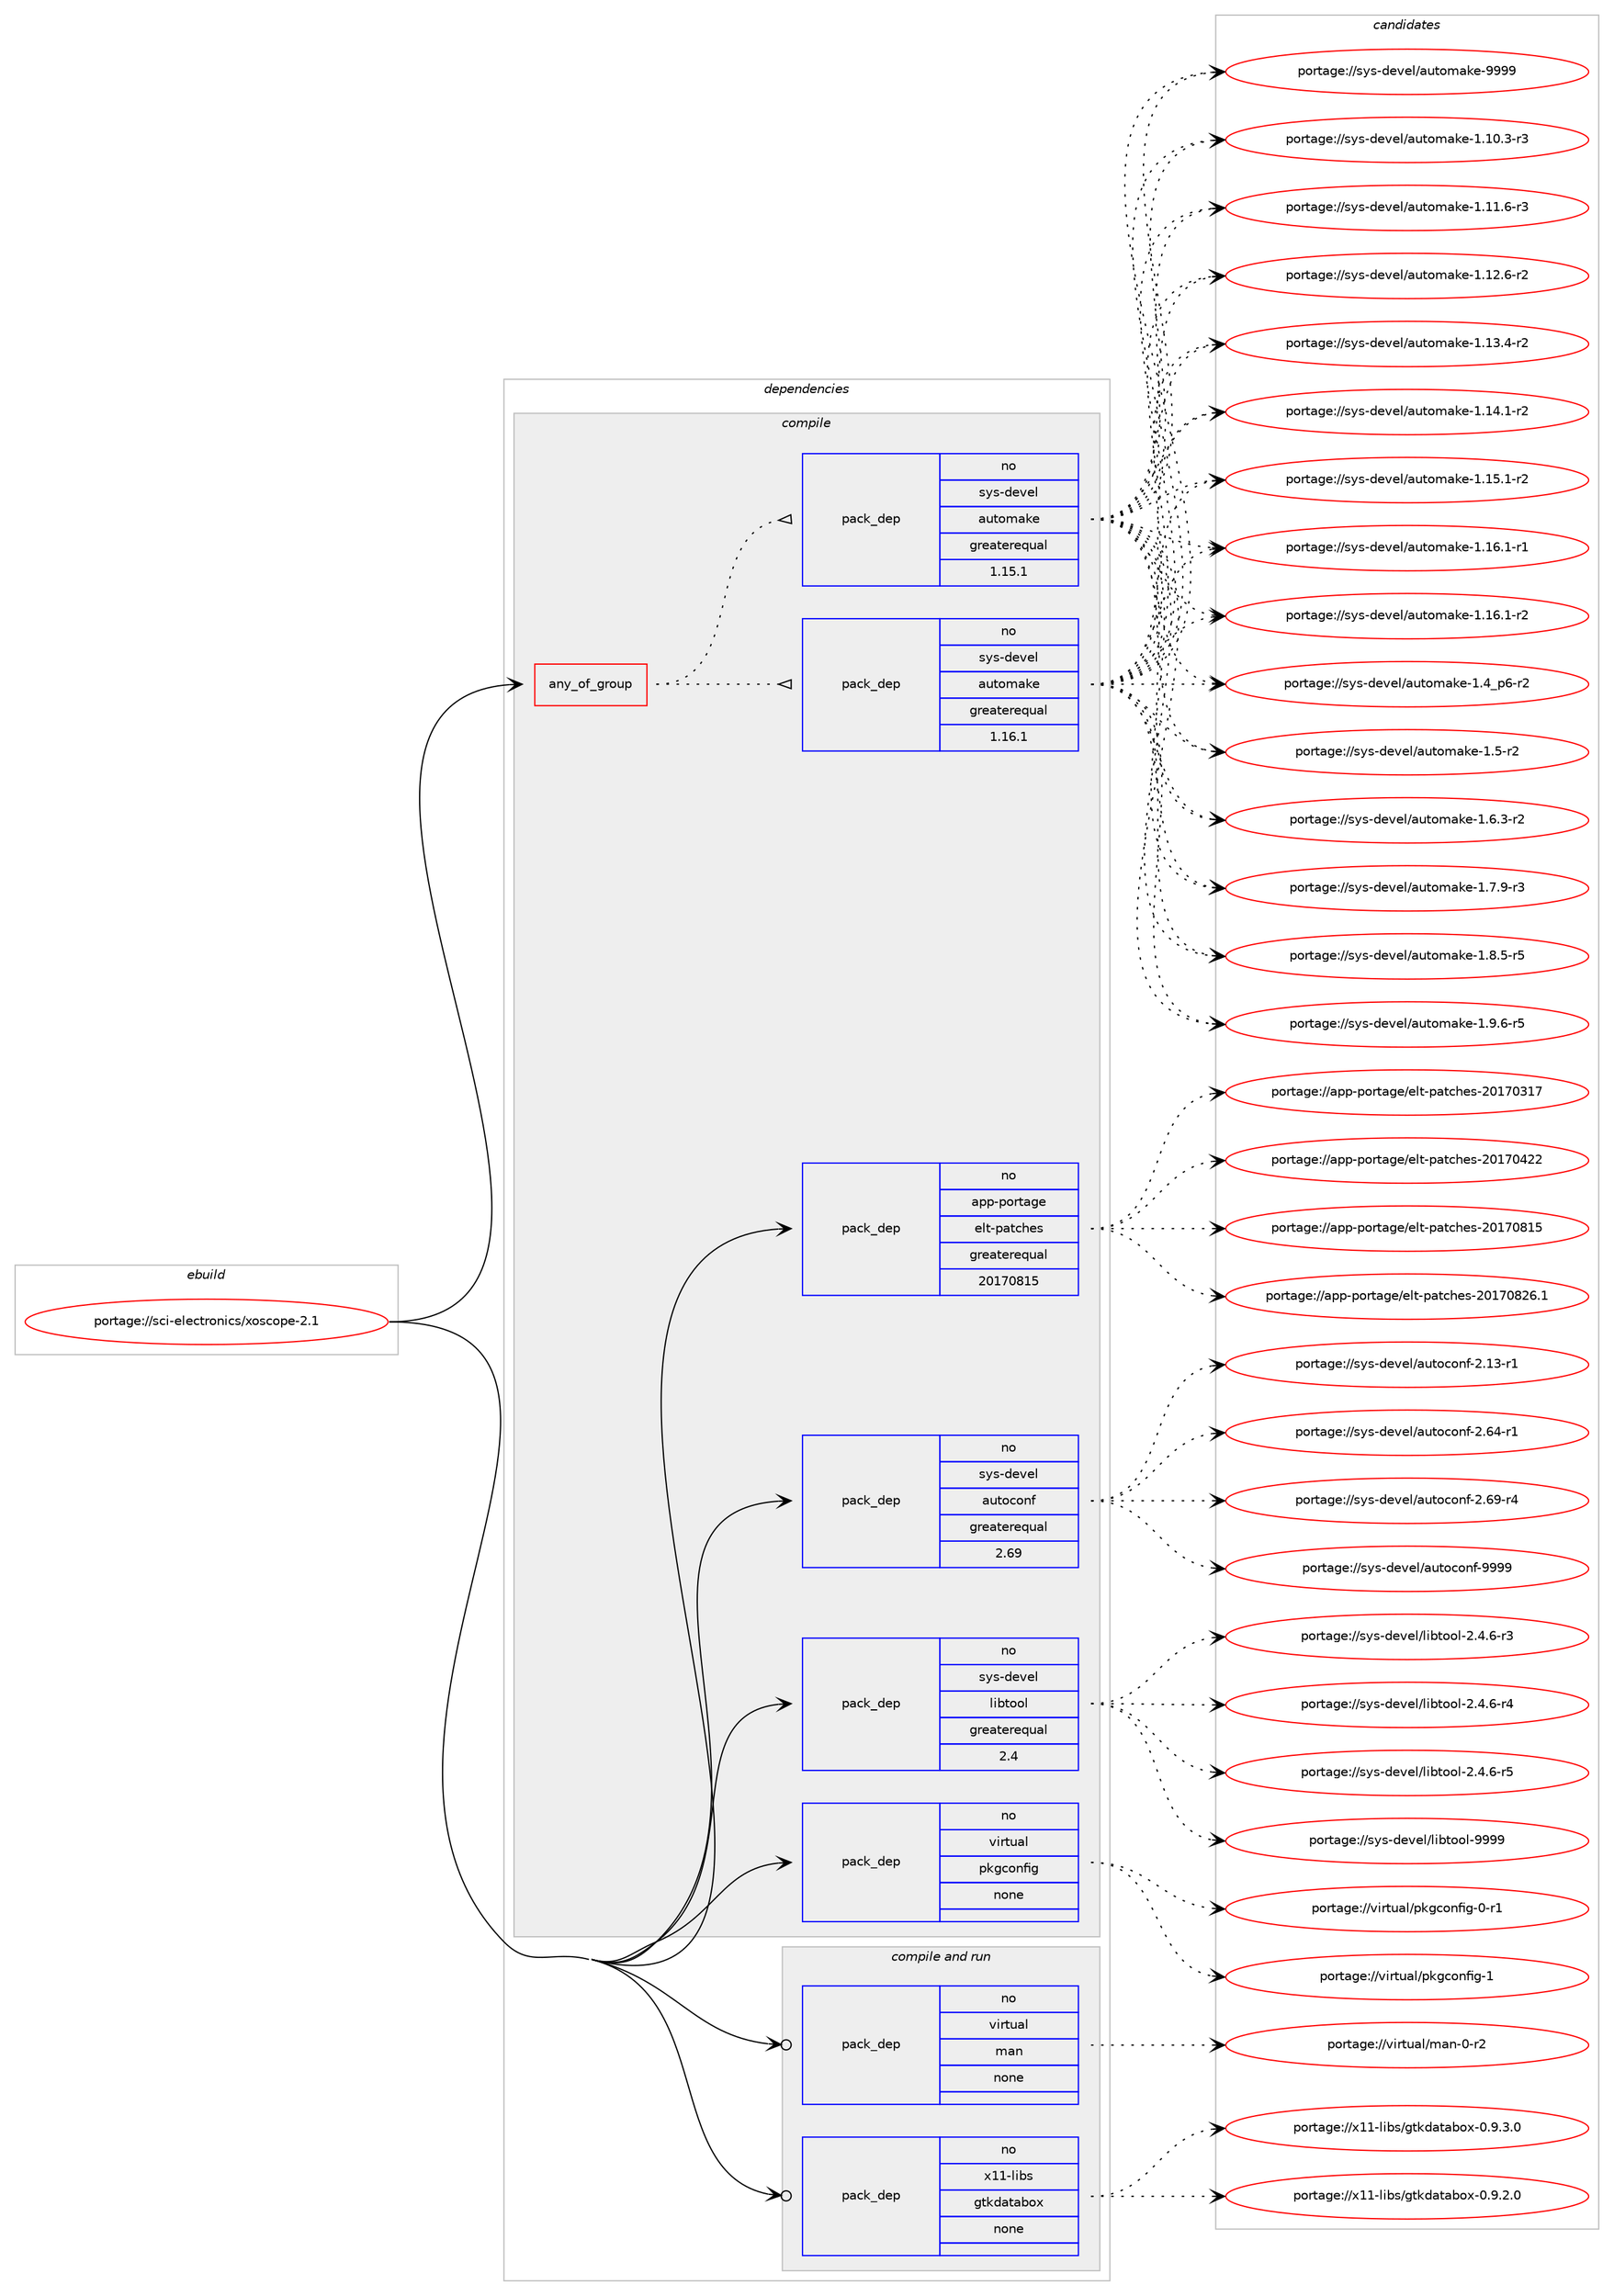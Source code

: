 digraph prolog {

# *************
# Graph options
# *************

newrank=true;
concentrate=true;
compound=true;
graph [rankdir=LR,fontname=Helvetica,fontsize=10,ranksep=1.5];#, ranksep=2.5, nodesep=0.2];
edge  [arrowhead=vee];
node  [fontname=Helvetica,fontsize=10];

# **********
# The ebuild
# **********

subgraph cluster_leftcol {
color=gray;
rank=same;
label=<<i>ebuild</i>>;
id [label="portage://sci-electronics/xoscope-2.1", color=red, width=4, href="../sci-electronics/xoscope-2.1.svg"];
}

# ****************
# The dependencies
# ****************

subgraph cluster_midcol {
color=gray;
label=<<i>dependencies</i>>;
subgraph cluster_compile {
fillcolor="#eeeeee";
style=filled;
label=<<i>compile</i>>;
subgraph any6357 {
dependency386764 [label=<<TABLE BORDER="0" CELLBORDER="1" CELLSPACING="0" CELLPADDING="4"><TR><TD CELLPADDING="10">any_of_group</TD></TR></TABLE>>, shape=none, color=red];subgraph pack284443 {
dependency386765 [label=<<TABLE BORDER="0" CELLBORDER="1" CELLSPACING="0" CELLPADDING="4" WIDTH="220"><TR><TD ROWSPAN="6" CELLPADDING="30">pack_dep</TD></TR><TR><TD WIDTH="110">no</TD></TR><TR><TD>sys-devel</TD></TR><TR><TD>automake</TD></TR><TR><TD>greaterequal</TD></TR><TR><TD>1.16.1</TD></TR></TABLE>>, shape=none, color=blue];
}
dependency386764:e -> dependency386765:w [weight=20,style="dotted",arrowhead="oinv"];
subgraph pack284444 {
dependency386766 [label=<<TABLE BORDER="0" CELLBORDER="1" CELLSPACING="0" CELLPADDING="4" WIDTH="220"><TR><TD ROWSPAN="6" CELLPADDING="30">pack_dep</TD></TR><TR><TD WIDTH="110">no</TD></TR><TR><TD>sys-devel</TD></TR><TR><TD>automake</TD></TR><TR><TD>greaterequal</TD></TR><TR><TD>1.15.1</TD></TR></TABLE>>, shape=none, color=blue];
}
dependency386764:e -> dependency386766:w [weight=20,style="dotted",arrowhead="oinv"];
}
id:e -> dependency386764:w [weight=20,style="solid",arrowhead="vee"];
subgraph pack284445 {
dependency386767 [label=<<TABLE BORDER="0" CELLBORDER="1" CELLSPACING="0" CELLPADDING="4" WIDTH="220"><TR><TD ROWSPAN="6" CELLPADDING="30">pack_dep</TD></TR><TR><TD WIDTH="110">no</TD></TR><TR><TD>app-portage</TD></TR><TR><TD>elt-patches</TD></TR><TR><TD>greaterequal</TD></TR><TR><TD>20170815</TD></TR></TABLE>>, shape=none, color=blue];
}
id:e -> dependency386767:w [weight=20,style="solid",arrowhead="vee"];
subgraph pack284446 {
dependency386768 [label=<<TABLE BORDER="0" CELLBORDER="1" CELLSPACING="0" CELLPADDING="4" WIDTH="220"><TR><TD ROWSPAN="6" CELLPADDING="30">pack_dep</TD></TR><TR><TD WIDTH="110">no</TD></TR><TR><TD>sys-devel</TD></TR><TR><TD>autoconf</TD></TR><TR><TD>greaterequal</TD></TR><TR><TD>2.69</TD></TR></TABLE>>, shape=none, color=blue];
}
id:e -> dependency386768:w [weight=20,style="solid",arrowhead="vee"];
subgraph pack284447 {
dependency386769 [label=<<TABLE BORDER="0" CELLBORDER="1" CELLSPACING="0" CELLPADDING="4" WIDTH="220"><TR><TD ROWSPAN="6" CELLPADDING="30">pack_dep</TD></TR><TR><TD WIDTH="110">no</TD></TR><TR><TD>sys-devel</TD></TR><TR><TD>libtool</TD></TR><TR><TD>greaterequal</TD></TR><TR><TD>2.4</TD></TR></TABLE>>, shape=none, color=blue];
}
id:e -> dependency386769:w [weight=20,style="solid",arrowhead="vee"];
subgraph pack284448 {
dependency386770 [label=<<TABLE BORDER="0" CELLBORDER="1" CELLSPACING="0" CELLPADDING="4" WIDTH="220"><TR><TD ROWSPAN="6" CELLPADDING="30">pack_dep</TD></TR><TR><TD WIDTH="110">no</TD></TR><TR><TD>virtual</TD></TR><TR><TD>pkgconfig</TD></TR><TR><TD>none</TD></TR><TR><TD></TD></TR></TABLE>>, shape=none, color=blue];
}
id:e -> dependency386770:w [weight=20,style="solid",arrowhead="vee"];
}
subgraph cluster_compileandrun {
fillcolor="#eeeeee";
style=filled;
label=<<i>compile and run</i>>;
subgraph pack284449 {
dependency386771 [label=<<TABLE BORDER="0" CELLBORDER="1" CELLSPACING="0" CELLPADDING="4" WIDTH="220"><TR><TD ROWSPAN="6" CELLPADDING="30">pack_dep</TD></TR><TR><TD WIDTH="110">no</TD></TR><TR><TD>virtual</TD></TR><TR><TD>man</TD></TR><TR><TD>none</TD></TR><TR><TD></TD></TR></TABLE>>, shape=none, color=blue];
}
id:e -> dependency386771:w [weight=20,style="solid",arrowhead="odotvee"];
subgraph pack284450 {
dependency386772 [label=<<TABLE BORDER="0" CELLBORDER="1" CELLSPACING="0" CELLPADDING="4" WIDTH="220"><TR><TD ROWSPAN="6" CELLPADDING="30">pack_dep</TD></TR><TR><TD WIDTH="110">no</TD></TR><TR><TD>x11-libs</TD></TR><TR><TD>gtkdatabox</TD></TR><TR><TD>none</TD></TR><TR><TD></TD></TR></TABLE>>, shape=none, color=blue];
}
id:e -> dependency386772:w [weight=20,style="solid",arrowhead="odotvee"];
}
subgraph cluster_run {
fillcolor="#eeeeee";
style=filled;
label=<<i>run</i>>;
}
}

# **************
# The candidates
# **************

subgraph cluster_choices {
rank=same;
color=gray;
label=<<i>candidates</i>>;

subgraph choice284443 {
color=black;
nodesep=1;
choiceportage11512111545100101118101108479711711611110997107101454946494846514511451 [label="portage://sys-devel/automake-1.10.3-r3", color=red, width=4,href="../sys-devel/automake-1.10.3-r3.svg"];
choiceportage11512111545100101118101108479711711611110997107101454946494946544511451 [label="portage://sys-devel/automake-1.11.6-r3", color=red, width=4,href="../sys-devel/automake-1.11.6-r3.svg"];
choiceportage11512111545100101118101108479711711611110997107101454946495046544511450 [label="portage://sys-devel/automake-1.12.6-r2", color=red, width=4,href="../sys-devel/automake-1.12.6-r2.svg"];
choiceportage11512111545100101118101108479711711611110997107101454946495146524511450 [label="portage://sys-devel/automake-1.13.4-r2", color=red, width=4,href="../sys-devel/automake-1.13.4-r2.svg"];
choiceportage11512111545100101118101108479711711611110997107101454946495246494511450 [label="portage://sys-devel/automake-1.14.1-r2", color=red, width=4,href="../sys-devel/automake-1.14.1-r2.svg"];
choiceportage11512111545100101118101108479711711611110997107101454946495346494511450 [label="portage://sys-devel/automake-1.15.1-r2", color=red, width=4,href="../sys-devel/automake-1.15.1-r2.svg"];
choiceportage11512111545100101118101108479711711611110997107101454946495446494511449 [label="portage://sys-devel/automake-1.16.1-r1", color=red, width=4,href="../sys-devel/automake-1.16.1-r1.svg"];
choiceportage11512111545100101118101108479711711611110997107101454946495446494511450 [label="portage://sys-devel/automake-1.16.1-r2", color=red, width=4,href="../sys-devel/automake-1.16.1-r2.svg"];
choiceportage115121115451001011181011084797117116111109971071014549465295112544511450 [label="portage://sys-devel/automake-1.4_p6-r2", color=red, width=4,href="../sys-devel/automake-1.4_p6-r2.svg"];
choiceportage11512111545100101118101108479711711611110997107101454946534511450 [label="portage://sys-devel/automake-1.5-r2", color=red, width=4,href="../sys-devel/automake-1.5-r2.svg"];
choiceportage115121115451001011181011084797117116111109971071014549465446514511450 [label="portage://sys-devel/automake-1.6.3-r2", color=red, width=4,href="../sys-devel/automake-1.6.3-r2.svg"];
choiceportage115121115451001011181011084797117116111109971071014549465546574511451 [label="portage://sys-devel/automake-1.7.9-r3", color=red, width=4,href="../sys-devel/automake-1.7.9-r3.svg"];
choiceportage115121115451001011181011084797117116111109971071014549465646534511453 [label="portage://sys-devel/automake-1.8.5-r5", color=red, width=4,href="../sys-devel/automake-1.8.5-r5.svg"];
choiceportage115121115451001011181011084797117116111109971071014549465746544511453 [label="portage://sys-devel/automake-1.9.6-r5", color=red, width=4,href="../sys-devel/automake-1.9.6-r5.svg"];
choiceportage115121115451001011181011084797117116111109971071014557575757 [label="portage://sys-devel/automake-9999", color=red, width=4,href="../sys-devel/automake-9999.svg"];
dependency386765:e -> choiceportage11512111545100101118101108479711711611110997107101454946494846514511451:w [style=dotted,weight="100"];
dependency386765:e -> choiceportage11512111545100101118101108479711711611110997107101454946494946544511451:w [style=dotted,weight="100"];
dependency386765:e -> choiceportage11512111545100101118101108479711711611110997107101454946495046544511450:w [style=dotted,weight="100"];
dependency386765:e -> choiceportage11512111545100101118101108479711711611110997107101454946495146524511450:w [style=dotted,weight="100"];
dependency386765:e -> choiceportage11512111545100101118101108479711711611110997107101454946495246494511450:w [style=dotted,weight="100"];
dependency386765:e -> choiceportage11512111545100101118101108479711711611110997107101454946495346494511450:w [style=dotted,weight="100"];
dependency386765:e -> choiceportage11512111545100101118101108479711711611110997107101454946495446494511449:w [style=dotted,weight="100"];
dependency386765:e -> choiceportage11512111545100101118101108479711711611110997107101454946495446494511450:w [style=dotted,weight="100"];
dependency386765:e -> choiceportage115121115451001011181011084797117116111109971071014549465295112544511450:w [style=dotted,weight="100"];
dependency386765:e -> choiceportage11512111545100101118101108479711711611110997107101454946534511450:w [style=dotted,weight="100"];
dependency386765:e -> choiceportage115121115451001011181011084797117116111109971071014549465446514511450:w [style=dotted,weight="100"];
dependency386765:e -> choiceportage115121115451001011181011084797117116111109971071014549465546574511451:w [style=dotted,weight="100"];
dependency386765:e -> choiceportage115121115451001011181011084797117116111109971071014549465646534511453:w [style=dotted,weight="100"];
dependency386765:e -> choiceportage115121115451001011181011084797117116111109971071014549465746544511453:w [style=dotted,weight="100"];
dependency386765:e -> choiceportage115121115451001011181011084797117116111109971071014557575757:w [style=dotted,weight="100"];
}
subgraph choice284444 {
color=black;
nodesep=1;
choiceportage11512111545100101118101108479711711611110997107101454946494846514511451 [label="portage://sys-devel/automake-1.10.3-r3", color=red, width=4,href="../sys-devel/automake-1.10.3-r3.svg"];
choiceportage11512111545100101118101108479711711611110997107101454946494946544511451 [label="portage://sys-devel/automake-1.11.6-r3", color=red, width=4,href="../sys-devel/automake-1.11.6-r3.svg"];
choiceportage11512111545100101118101108479711711611110997107101454946495046544511450 [label="portage://sys-devel/automake-1.12.6-r2", color=red, width=4,href="../sys-devel/automake-1.12.6-r2.svg"];
choiceportage11512111545100101118101108479711711611110997107101454946495146524511450 [label="portage://sys-devel/automake-1.13.4-r2", color=red, width=4,href="../sys-devel/automake-1.13.4-r2.svg"];
choiceportage11512111545100101118101108479711711611110997107101454946495246494511450 [label="portage://sys-devel/automake-1.14.1-r2", color=red, width=4,href="../sys-devel/automake-1.14.1-r2.svg"];
choiceportage11512111545100101118101108479711711611110997107101454946495346494511450 [label="portage://sys-devel/automake-1.15.1-r2", color=red, width=4,href="../sys-devel/automake-1.15.1-r2.svg"];
choiceportage11512111545100101118101108479711711611110997107101454946495446494511449 [label="portage://sys-devel/automake-1.16.1-r1", color=red, width=4,href="../sys-devel/automake-1.16.1-r1.svg"];
choiceportage11512111545100101118101108479711711611110997107101454946495446494511450 [label="portage://sys-devel/automake-1.16.1-r2", color=red, width=4,href="../sys-devel/automake-1.16.1-r2.svg"];
choiceportage115121115451001011181011084797117116111109971071014549465295112544511450 [label="portage://sys-devel/automake-1.4_p6-r2", color=red, width=4,href="../sys-devel/automake-1.4_p6-r2.svg"];
choiceportage11512111545100101118101108479711711611110997107101454946534511450 [label="portage://sys-devel/automake-1.5-r2", color=red, width=4,href="../sys-devel/automake-1.5-r2.svg"];
choiceportage115121115451001011181011084797117116111109971071014549465446514511450 [label="portage://sys-devel/automake-1.6.3-r2", color=red, width=4,href="../sys-devel/automake-1.6.3-r2.svg"];
choiceportage115121115451001011181011084797117116111109971071014549465546574511451 [label="portage://sys-devel/automake-1.7.9-r3", color=red, width=4,href="../sys-devel/automake-1.7.9-r3.svg"];
choiceportage115121115451001011181011084797117116111109971071014549465646534511453 [label="portage://sys-devel/automake-1.8.5-r5", color=red, width=4,href="../sys-devel/automake-1.8.5-r5.svg"];
choiceportage115121115451001011181011084797117116111109971071014549465746544511453 [label="portage://sys-devel/automake-1.9.6-r5", color=red, width=4,href="../sys-devel/automake-1.9.6-r5.svg"];
choiceportage115121115451001011181011084797117116111109971071014557575757 [label="portage://sys-devel/automake-9999", color=red, width=4,href="../sys-devel/automake-9999.svg"];
dependency386766:e -> choiceportage11512111545100101118101108479711711611110997107101454946494846514511451:w [style=dotted,weight="100"];
dependency386766:e -> choiceportage11512111545100101118101108479711711611110997107101454946494946544511451:w [style=dotted,weight="100"];
dependency386766:e -> choiceportage11512111545100101118101108479711711611110997107101454946495046544511450:w [style=dotted,weight="100"];
dependency386766:e -> choiceportage11512111545100101118101108479711711611110997107101454946495146524511450:w [style=dotted,weight="100"];
dependency386766:e -> choiceportage11512111545100101118101108479711711611110997107101454946495246494511450:w [style=dotted,weight="100"];
dependency386766:e -> choiceportage11512111545100101118101108479711711611110997107101454946495346494511450:w [style=dotted,weight="100"];
dependency386766:e -> choiceportage11512111545100101118101108479711711611110997107101454946495446494511449:w [style=dotted,weight="100"];
dependency386766:e -> choiceportage11512111545100101118101108479711711611110997107101454946495446494511450:w [style=dotted,weight="100"];
dependency386766:e -> choiceportage115121115451001011181011084797117116111109971071014549465295112544511450:w [style=dotted,weight="100"];
dependency386766:e -> choiceportage11512111545100101118101108479711711611110997107101454946534511450:w [style=dotted,weight="100"];
dependency386766:e -> choiceportage115121115451001011181011084797117116111109971071014549465446514511450:w [style=dotted,weight="100"];
dependency386766:e -> choiceportage115121115451001011181011084797117116111109971071014549465546574511451:w [style=dotted,weight="100"];
dependency386766:e -> choiceportage115121115451001011181011084797117116111109971071014549465646534511453:w [style=dotted,weight="100"];
dependency386766:e -> choiceportage115121115451001011181011084797117116111109971071014549465746544511453:w [style=dotted,weight="100"];
dependency386766:e -> choiceportage115121115451001011181011084797117116111109971071014557575757:w [style=dotted,weight="100"];
}
subgraph choice284445 {
color=black;
nodesep=1;
choiceportage97112112451121111141169710310147101108116451129711699104101115455048495548514955 [label="portage://app-portage/elt-patches-20170317", color=red, width=4,href="../app-portage/elt-patches-20170317.svg"];
choiceportage97112112451121111141169710310147101108116451129711699104101115455048495548525050 [label="portage://app-portage/elt-patches-20170422", color=red, width=4,href="../app-portage/elt-patches-20170422.svg"];
choiceportage97112112451121111141169710310147101108116451129711699104101115455048495548564953 [label="portage://app-portage/elt-patches-20170815", color=red, width=4,href="../app-portage/elt-patches-20170815.svg"];
choiceportage971121124511211111411697103101471011081164511297116991041011154550484955485650544649 [label="portage://app-portage/elt-patches-20170826.1", color=red, width=4,href="../app-portage/elt-patches-20170826.1.svg"];
dependency386767:e -> choiceportage97112112451121111141169710310147101108116451129711699104101115455048495548514955:w [style=dotted,weight="100"];
dependency386767:e -> choiceportage97112112451121111141169710310147101108116451129711699104101115455048495548525050:w [style=dotted,weight="100"];
dependency386767:e -> choiceportage97112112451121111141169710310147101108116451129711699104101115455048495548564953:w [style=dotted,weight="100"];
dependency386767:e -> choiceportage971121124511211111411697103101471011081164511297116991041011154550484955485650544649:w [style=dotted,weight="100"];
}
subgraph choice284446 {
color=black;
nodesep=1;
choiceportage1151211154510010111810110847971171161119911111010245504649514511449 [label="portage://sys-devel/autoconf-2.13-r1", color=red, width=4,href="../sys-devel/autoconf-2.13-r1.svg"];
choiceportage1151211154510010111810110847971171161119911111010245504654524511449 [label="portage://sys-devel/autoconf-2.64-r1", color=red, width=4,href="../sys-devel/autoconf-2.64-r1.svg"];
choiceportage1151211154510010111810110847971171161119911111010245504654574511452 [label="portage://sys-devel/autoconf-2.69-r4", color=red, width=4,href="../sys-devel/autoconf-2.69-r4.svg"];
choiceportage115121115451001011181011084797117116111991111101024557575757 [label="portage://sys-devel/autoconf-9999", color=red, width=4,href="../sys-devel/autoconf-9999.svg"];
dependency386768:e -> choiceportage1151211154510010111810110847971171161119911111010245504649514511449:w [style=dotted,weight="100"];
dependency386768:e -> choiceportage1151211154510010111810110847971171161119911111010245504654524511449:w [style=dotted,weight="100"];
dependency386768:e -> choiceportage1151211154510010111810110847971171161119911111010245504654574511452:w [style=dotted,weight="100"];
dependency386768:e -> choiceportage115121115451001011181011084797117116111991111101024557575757:w [style=dotted,weight="100"];
}
subgraph choice284447 {
color=black;
nodesep=1;
choiceportage1151211154510010111810110847108105981161111111084550465246544511451 [label="portage://sys-devel/libtool-2.4.6-r3", color=red, width=4,href="../sys-devel/libtool-2.4.6-r3.svg"];
choiceportage1151211154510010111810110847108105981161111111084550465246544511452 [label="portage://sys-devel/libtool-2.4.6-r4", color=red, width=4,href="../sys-devel/libtool-2.4.6-r4.svg"];
choiceportage1151211154510010111810110847108105981161111111084550465246544511453 [label="portage://sys-devel/libtool-2.4.6-r5", color=red, width=4,href="../sys-devel/libtool-2.4.6-r5.svg"];
choiceportage1151211154510010111810110847108105981161111111084557575757 [label="portage://sys-devel/libtool-9999", color=red, width=4,href="../sys-devel/libtool-9999.svg"];
dependency386769:e -> choiceportage1151211154510010111810110847108105981161111111084550465246544511451:w [style=dotted,weight="100"];
dependency386769:e -> choiceportage1151211154510010111810110847108105981161111111084550465246544511452:w [style=dotted,weight="100"];
dependency386769:e -> choiceportage1151211154510010111810110847108105981161111111084550465246544511453:w [style=dotted,weight="100"];
dependency386769:e -> choiceportage1151211154510010111810110847108105981161111111084557575757:w [style=dotted,weight="100"];
}
subgraph choice284448 {
color=black;
nodesep=1;
choiceportage11810511411611797108471121071039911111010210510345484511449 [label="portage://virtual/pkgconfig-0-r1", color=red, width=4,href="../virtual/pkgconfig-0-r1.svg"];
choiceportage1181051141161179710847112107103991111101021051034549 [label="portage://virtual/pkgconfig-1", color=red, width=4,href="../virtual/pkgconfig-1.svg"];
dependency386770:e -> choiceportage11810511411611797108471121071039911111010210510345484511449:w [style=dotted,weight="100"];
dependency386770:e -> choiceportage1181051141161179710847112107103991111101021051034549:w [style=dotted,weight="100"];
}
subgraph choice284449 {
color=black;
nodesep=1;
choiceportage11810511411611797108471099711045484511450 [label="portage://virtual/man-0-r2", color=red, width=4,href="../virtual/man-0-r2.svg"];
dependency386771:e -> choiceportage11810511411611797108471099711045484511450:w [style=dotted,weight="100"];
}
subgraph choice284450 {
color=black;
nodesep=1;
choiceportage12049494510810598115471031161071009711697981111204548465746504648 [label="portage://x11-libs/gtkdatabox-0.9.2.0", color=red, width=4,href="../x11-libs/gtkdatabox-0.9.2.0.svg"];
choiceportage12049494510810598115471031161071009711697981111204548465746514648 [label="portage://x11-libs/gtkdatabox-0.9.3.0", color=red, width=4,href="../x11-libs/gtkdatabox-0.9.3.0.svg"];
dependency386772:e -> choiceportage12049494510810598115471031161071009711697981111204548465746504648:w [style=dotted,weight="100"];
dependency386772:e -> choiceportage12049494510810598115471031161071009711697981111204548465746514648:w [style=dotted,weight="100"];
}
}

}
